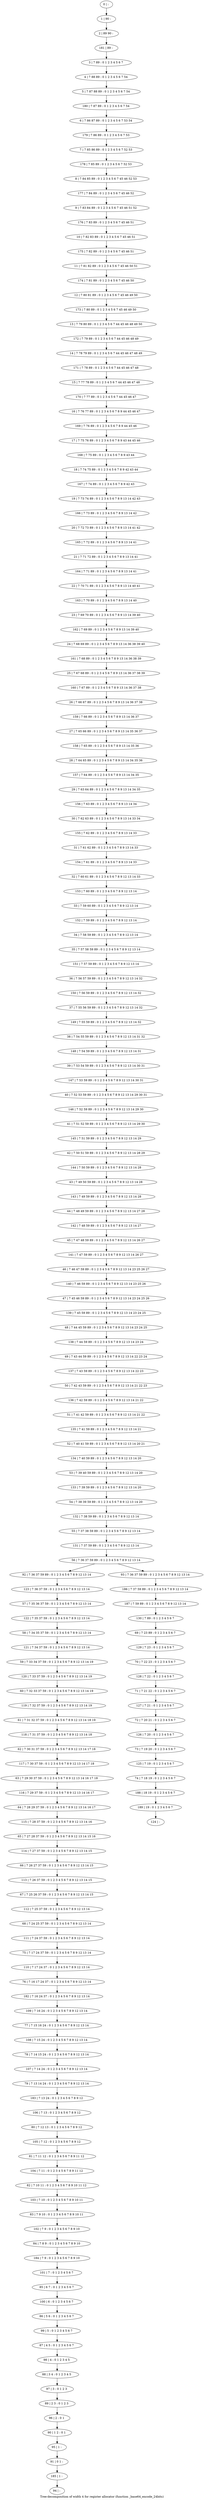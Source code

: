 digraph G {
graph [label="Tree-decomposition of width 4 for register allocator (function _base64_encode_24bits)"]
0[label="0 | : "];
1[label="1 | 90 : "];
2[label="2 | 89 90 : "];
3[label="3 | 7 89 : 0 1 2 3 4 5 6 7 "];
4[label="4 | 7 88 89 : 0 1 2 3 4 5 6 7 54 "];
5[label="5 | 7 87 88 89 : 0 1 2 3 4 5 6 7 54 "];
6[label="6 | 7 86 87 89 : 0 1 2 3 4 5 6 7 53 54 "];
7[label="7 | 7 85 86 89 : 0 1 2 3 4 5 6 7 52 53 "];
8[label="8 | 7 84 85 89 : 0 1 2 3 4 5 6 7 45 46 52 53 "];
9[label="9 | 7 83 84 89 : 0 1 2 3 4 5 6 7 45 46 51 52 "];
10[label="10 | 7 82 83 89 : 0 1 2 3 4 5 6 7 45 46 51 "];
11[label="11 | 7 81 82 89 : 0 1 2 3 4 5 6 7 45 46 50 51 "];
12[label="12 | 7 80 81 89 : 0 1 2 3 4 5 6 7 45 46 49 50 "];
13[label="13 | 7 79 80 89 : 0 1 2 3 4 5 6 7 44 45 46 48 49 50 "];
14[label="14 | 7 78 79 89 : 0 1 2 3 4 5 6 7 44 45 46 47 48 49 "];
15[label="15 | 7 77 78 89 : 0 1 2 3 4 5 6 7 44 45 46 47 48 "];
16[label="16 | 7 76 77 89 : 0 1 2 3 4 5 6 7 8 9 44 45 46 47 "];
17[label="17 | 7 75 76 89 : 0 1 2 3 4 5 6 7 8 9 43 44 45 46 "];
18[label="18 | 7 74 75 89 : 0 1 2 3 4 5 6 7 8 9 42 43 44 "];
19[label="19 | 7 73 74 89 : 0 1 2 3 4 5 6 7 8 9 13 14 42 43 "];
20[label="20 | 7 72 73 89 : 0 1 2 3 4 5 6 7 8 9 13 14 41 42 "];
21[label="21 | 7 71 72 89 : 0 1 2 3 4 5 6 7 8 9 13 14 41 "];
22[label="22 | 7 70 71 89 : 0 1 2 3 4 5 6 7 8 9 13 14 40 41 "];
23[label="23 | 7 69 70 89 : 0 1 2 3 4 5 6 7 8 9 13 14 39 40 "];
24[label="24 | 7 68 69 89 : 0 1 2 3 4 5 6 7 8 9 13 14 36 38 39 40 "];
25[label="25 | 7 67 68 89 : 0 1 2 3 4 5 6 7 8 9 13 14 36 37 38 39 "];
26[label="26 | 7 66 67 89 : 0 1 2 3 4 5 6 7 8 9 13 14 36 37 38 "];
27[label="27 | 7 65 66 89 : 0 1 2 3 4 5 6 7 8 9 13 14 35 36 37 "];
28[label="28 | 7 64 65 89 : 0 1 2 3 4 5 6 7 8 9 13 14 34 35 36 "];
29[label="29 | 7 63 64 89 : 0 1 2 3 4 5 6 7 8 9 13 14 34 35 "];
30[label="30 | 7 62 63 89 : 0 1 2 3 4 5 6 7 8 9 13 14 33 34 "];
31[label="31 | 7 61 62 89 : 0 1 2 3 4 5 6 7 8 9 13 14 33 "];
32[label="32 | 7 60 61 89 : 0 1 2 3 4 5 6 7 8 9 12 13 14 33 "];
33[label="33 | 7 59 60 89 : 0 1 2 3 4 5 6 7 8 9 12 13 14 "];
34[label="34 | 7 58 59 89 : 0 1 2 3 4 5 6 7 8 9 12 13 14 "];
35[label="35 | 7 57 58 59 89 : 0 1 2 3 4 5 6 7 8 9 12 13 14 "];
36[label="36 | 7 56 57 59 89 : 0 1 2 3 4 5 6 7 8 9 12 13 14 32 "];
37[label="37 | 7 55 56 59 89 : 0 1 2 3 4 5 6 7 8 9 12 13 14 32 "];
38[label="38 | 7 54 55 59 89 : 0 1 2 3 4 5 6 7 8 9 12 13 14 31 32 "];
39[label="39 | 7 53 54 59 89 : 0 1 2 3 4 5 6 7 8 9 12 13 14 30 31 "];
40[label="40 | 7 52 53 59 89 : 0 1 2 3 4 5 6 7 8 9 12 13 14 29 30 31 "];
41[label="41 | 7 51 52 59 89 : 0 1 2 3 4 5 6 7 8 9 12 13 14 29 30 "];
42[label="42 | 7 50 51 59 89 : 0 1 2 3 4 5 6 7 8 9 12 13 14 28 29 "];
43[label="43 | 7 49 50 59 89 : 0 1 2 3 4 5 6 7 8 9 12 13 14 28 "];
44[label="44 | 7 48 49 59 89 : 0 1 2 3 4 5 6 7 8 9 12 13 14 27 28 "];
45[label="45 | 7 47 48 59 89 : 0 1 2 3 4 5 6 7 8 9 12 13 14 26 27 "];
46[label="46 | 7 46 47 59 89 : 0 1 2 3 4 5 6 7 8 9 12 13 14 23 25 26 27 "];
47[label="47 | 7 45 46 59 89 : 0 1 2 3 4 5 6 7 8 9 12 13 14 23 24 25 26 "];
48[label="48 | 7 44 45 59 89 : 0 1 2 3 4 5 6 7 8 9 12 13 14 23 24 25 "];
49[label="49 | 7 43 44 59 89 : 0 1 2 3 4 5 6 7 8 9 12 13 14 22 23 24 "];
50[label="50 | 7 42 43 59 89 : 0 1 2 3 4 5 6 7 8 9 12 13 14 21 22 23 "];
51[label="51 | 7 41 42 59 89 : 0 1 2 3 4 5 6 7 8 9 12 13 14 21 22 "];
52[label="52 | 7 40 41 59 89 : 0 1 2 3 4 5 6 7 8 9 12 13 14 20 21 "];
53[label="53 | 7 39 40 59 89 : 0 1 2 3 4 5 6 7 8 9 12 13 14 20 "];
54[label="54 | 7 38 39 59 89 : 0 1 2 3 4 5 6 7 8 9 12 13 14 20 "];
55[label="55 | 7 37 38 59 89 : 0 1 2 3 4 5 6 7 8 9 12 13 14 "];
56[label="56 | 7 36 37 59 89 : 0 1 2 3 4 5 6 7 8 9 12 13 14 "];
57[label="57 | 7 35 36 37 59 : 0 1 2 3 4 5 6 7 8 9 12 13 14 "];
58[label="58 | 7 34 35 37 59 : 0 1 2 3 4 5 6 7 8 9 12 13 14 "];
59[label="59 | 7 33 34 37 59 : 0 1 2 3 4 5 6 7 8 9 12 13 14 19 "];
60[label="60 | 7 32 33 37 59 : 0 1 2 3 4 5 6 7 8 9 12 13 14 19 "];
61[label="61 | 7 31 32 37 59 : 0 1 2 3 4 5 6 7 8 9 12 13 14 18 19 "];
62[label="62 | 7 30 31 37 59 : 0 1 2 3 4 5 6 7 8 9 12 13 14 17 18 "];
63[label="63 | 7 29 30 37 59 : 0 1 2 3 4 5 6 7 8 9 12 13 14 16 17 18 "];
64[label="64 | 7 28 29 37 59 : 0 1 2 3 4 5 6 7 8 9 12 13 14 16 17 "];
65[label="65 | 7 27 28 37 59 : 0 1 2 3 4 5 6 7 8 9 12 13 14 15 16 "];
66[label="66 | 7 26 27 37 59 : 0 1 2 3 4 5 6 7 8 9 12 13 14 15 "];
67[label="67 | 7 25 26 37 59 : 0 1 2 3 4 5 6 7 8 9 12 13 14 15 "];
68[label="68 | 7 24 25 37 59 : 0 1 2 3 4 5 6 7 8 9 12 13 14 "];
69[label="69 | 7 23 89 : 0 1 2 3 4 5 6 7 "];
70[label="70 | 7 22 23 : 0 1 2 3 4 5 6 7 "];
71[label="71 | 7 21 22 : 0 1 2 3 4 5 6 7 "];
72[label="72 | 7 20 21 : 0 1 2 3 4 5 6 7 "];
73[label="73 | 7 19 20 : 0 1 2 3 4 5 6 7 "];
74[label="74 | 7 18 19 : 0 1 2 3 4 5 6 7 "];
75[label="75 | 7 17 24 37 59 : 0 1 2 3 4 5 6 7 8 9 12 13 14 "];
76[label="76 | 7 16 17 24 37 : 0 1 2 3 4 5 6 7 8 9 12 13 14 "];
77[label="77 | 7 15 16 24 : 0 1 2 3 4 5 6 7 8 9 12 13 14 "];
78[label="78 | 7 14 15 24 : 0 1 2 3 4 5 6 7 8 9 12 13 14 "];
79[label="79 | 7 13 14 24 : 0 1 2 3 4 5 6 7 8 9 12 13 14 "];
80[label="80 | 7 12 13 : 0 1 2 3 4 5 6 7 8 9 12 "];
81[label="81 | 7 11 12 : 0 1 2 3 4 5 6 7 8 9 11 12 "];
82[label="82 | 7 10 11 : 0 1 2 3 4 5 6 7 8 9 10 11 12 "];
83[label="83 | 7 9 10 : 0 1 2 3 4 5 6 7 8 9 10 11 "];
84[label="84 | 7 8 9 : 0 1 2 3 4 5 6 7 8 9 10 "];
85[label="85 | 6 7 : 0 1 2 3 4 5 6 7 "];
86[label="86 | 5 6 : 0 1 2 3 4 5 6 7 "];
87[label="87 | 4 5 : 0 1 2 3 4 5 6 7 "];
88[label="88 | 3 4 : 0 1 2 3 4 5 "];
89[label="89 | 2 3 : 0 1 2 3 "];
90[label="90 | 1 2 : 0 1 "];
91[label="91 | 0 1 : "];
92[label="92 | 7 36 37 59 89 : 0 1 2 3 4 5 6 7 8 9 12 13 14 "];
93[label="93 | 7 36 37 59 89 : 0 1 2 3 4 5 6 7 8 9 12 13 14 "];
94[label="94 | : "];
95[label="95 | 1 : "];
96[label="96 | 2 : 0 1 "];
97[label="97 | 3 : 0 1 2 3 "];
98[label="98 | 4 : 0 1 2 3 4 5 "];
99[label="99 | 5 : 0 1 2 3 4 5 6 7 "];
100[label="100 | 6 : 0 1 2 3 4 5 6 7 "];
101[label="101 | 7 : 0 1 2 3 4 5 6 7 "];
102[label="102 | 7 9 : 0 1 2 3 4 5 6 7 8 9 10 "];
103[label="103 | 7 10 : 0 1 2 3 4 5 6 7 8 9 10 11 "];
104[label="104 | 7 11 : 0 1 2 3 4 5 6 7 8 9 11 12 "];
105[label="105 | 7 12 : 0 1 2 3 4 5 6 7 8 9 12 "];
106[label="106 | 7 13 : 0 1 2 3 4 5 6 7 8 9 12 "];
107[label="107 | 7 14 24 : 0 1 2 3 4 5 6 7 8 9 12 13 14 "];
108[label="108 | 7 15 24 : 0 1 2 3 4 5 6 7 8 9 12 13 14 "];
109[label="109 | 7 16 24 : 0 1 2 3 4 5 6 7 8 9 12 13 14 "];
110[label="110 | 7 17 24 37 : 0 1 2 3 4 5 6 7 8 9 12 13 14 "];
111[label="111 | 7 24 37 59 : 0 1 2 3 4 5 6 7 8 9 12 13 14 "];
112[label="112 | 7 25 37 59 : 0 1 2 3 4 5 6 7 8 9 12 13 14 "];
113[label="113 | 7 26 37 59 : 0 1 2 3 4 5 6 7 8 9 12 13 14 15 "];
114[label="114 | 7 27 37 59 : 0 1 2 3 4 5 6 7 8 9 12 13 14 15 "];
115[label="115 | 7 28 37 59 : 0 1 2 3 4 5 6 7 8 9 12 13 14 16 "];
116[label="116 | 7 29 37 59 : 0 1 2 3 4 5 6 7 8 9 12 13 14 16 17 "];
117[label="117 | 7 30 37 59 : 0 1 2 3 4 5 6 7 8 9 12 13 14 17 18 "];
118[label="118 | 7 31 37 59 : 0 1 2 3 4 5 6 7 8 9 12 13 14 18 "];
119[label="119 | 7 32 37 59 : 0 1 2 3 4 5 6 7 8 9 12 13 14 19 "];
120[label="120 | 7 33 37 59 : 0 1 2 3 4 5 6 7 8 9 12 13 14 19 "];
121[label="121 | 7 34 37 59 : 0 1 2 3 4 5 6 7 8 9 12 13 14 "];
122[label="122 | 7 35 37 59 : 0 1 2 3 4 5 6 7 8 9 12 13 14 "];
123[label="123 | 7 36 37 59 : 0 1 2 3 4 5 6 7 8 9 12 13 14 "];
124[label="124 | : "];
125[label="125 | 7 19 : 0 1 2 3 4 5 6 7 "];
126[label="126 | 7 20 : 0 1 2 3 4 5 6 7 "];
127[label="127 | 7 21 : 0 1 2 3 4 5 6 7 "];
128[label="128 | 7 22 : 0 1 2 3 4 5 6 7 "];
129[label="129 | 7 23 : 0 1 2 3 4 5 6 7 "];
130[label="130 | 7 89 : 0 1 2 3 4 5 6 7 "];
131[label="131 | 7 37 59 89 : 0 1 2 3 4 5 6 7 8 9 12 13 14 "];
132[label="132 | 7 38 59 89 : 0 1 2 3 4 5 6 7 8 9 12 13 14 "];
133[label="133 | 7 39 59 89 : 0 1 2 3 4 5 6 7 8 9 12 13 14 20 "];
134[label="134 | 7 40 59 89 : 0 1 2 3 4 5 6 7 8 9 12 13 14 20 "];
135[label="135 | 7 41 59 89 : 0 1 2 3 4 5 6 7 8 9 12 13 14 21 "];
136[label="136 | 7 42 59 89 : 0 1 2 3 4 5 6 7 8 9 12 13 14 21 22 "];
137[label="137 | 7 43 59 89 : 0 1 2 3 4 5 6 7 8 9 12 13 14 22 23 "];
138[label="138 | 7 44 59 89 : 0 1 2 3 4 5 6 7 8 9 12 13 14 23 24 "];
139[label="139 | 7 45 59 89 : 0 1 2 3 4 5 6 7 8 9 12 13 14 23 24 25 "];
140[label="140 | 7 46 59 89 : 0 1 2 3 4 5 6 7 8 9 12 13 14 23 25 26 "];
141[label="141 | 7 47 59 89 : 0 1 2 3 4 5 6 7 8 9 12 13 14 26 27 "];
142[label="142 | 7 48 59 89 : 0 1 2 3 4 5 6 7 8 9 12 13 14 27 "];
143[label="143 | 7 49 59 89 : 0 1 2 3 4 5 6 7 8 9 12 13 14 28 "];
144[label="144 | 7 50 59 89 : 0 1 2 3 4 5 6 7 8 9 12 13 14 28 "];
145[label="145 | 7 51 59 89 : 0 1 2 3 4 5 6 7 8 9 12 13 14 29 "];
146[label="146 | 7 52 59 89 : 0 1 2 3 4 5 6 7 8 9 12 13 14 29 30 "];
147[label="147 | 7 53 59 89 : 0 1 2 3 4 5 6 7 8 9 12 13 14 30 31 "];
148[label="148 | 7 54 59 89 : 0 1 2 3 4 5 6 7 8 9 12 13 14 31 "];
149[label="149 | 7 55 59 89 : 0 1 2 3 4 5 6 7 8 9 12 13 14 32 "];
150[label="150 | 7 56 59 89 : 0 1 2 3 4 5 6 7 8 9 12 13 14 32 "];
151[label="151 | 7 57 59 89 : 0 1 2 3 4 5 6 7 8 9 12 13 14 "];
152[label="152 | 7 59 89 : 0 1 2 3 4 5 6 7 8 9 12 13 14 "];
153[label="153 | 7 60 89 : 0 1 2 3 4 5 6 7 8 9 12 13 14 "];
154[label="154 | 7 61 89 : 0 1 2 3 4 5 6 7 8 9 13 14 33 "];
155[label="155 | 7 62 89 : 0 1 2 3 4 5 6 7 8 9 13 14 33 "];
156[label="156 | 7 63 89 : 0 1 2 3 4 5 6 7 8 9 13 14 34 "];
157[label="157 | 7 64 89 : 0 1 2 3 4 5 6 7 8 9 13 14 34 35 "];
158[label="158 | 7 65 89 : 0 1 2 3 4 5 6 7 8 9 13 14 35 36 "];
159[label="159 | 7 66 89 : 0 1 2 3 4 5 6 7 8 9 13 14 36 37 "];
160[label="160 | 7 67 89 : 0 1 2 3 4 5 6 7 8 9 13 14 36 37 38 "];
161[label="161 | 7 68 89 : 0 1 2 3 4 5 6 7 8 9 13 14 36 38 39 "];
162[label="162 | 7 69 89 : 0 1 2 3 4 5 6 7 8 9 13 14 39 40 "];
163[label="163 | 7 70 89 : 0 1 2 3 4 5 6 7 8 9 13 14 40 "];
164[label="164 | 7 71 89 : 0 1 2 3 4 5 6 7 8 9 13 14 41 "];
165[label="165 | 7 72 89 : 0 1 2 3 4 5 6 7 8 9 13 14 41 "];
166[label="166 | 7 73 89 : 0 1 2 3 4 5 6 7 8 9 13 14 42 "];
167[label="167 | 7 74 89 : 0 1 2 3 4 5 6 7 8 9 42 43 "];
168[label="168 | 7 75 89 : 0 1 2 3 4 5 6 7 8 9 43 44 "];
169[label="169 | 7 76 89 : 0 1 2 3 4 5 6 7 8 9 44 45 46 "];
170[label="170 | 7 77 89 : 0 1 2 3 4 5 6 7 44 45 46 47 "];
171[label="171 | 7 78 89 : 0 1 2 3 4 5 6 7 44 45 46 47 48 "];
172[label="172 | 7 79 89 : 0 1 2 3 4 5 6 7 44 45 46 48 49 "];
173[label="173 | 7 80 89 : 0 1 2 3 4 5 6 7 45 46 49 50 "];
174[label="174 | 7 81 89 : 0 1 2 3 4 5 6 7 45 46 50 "];
175[label="175 | 7 82 89 : 0 1 2 3 4 5 6 7 45 46 51 "];
176[label="176 | 7 83 89 : 0 1 2 3 4 5 6 7 45 46 51 "];
177[label="177 | 7 84 89 : 0 1 2 3 4 5 6 7 45 46 52 "];
178[label="178 | 7 85 89 : 0 1 2 3 4 5 6 7 52 53 "];
179[label="179 | 7 86 89 : 0 1 2 3 4 5 6 7 53 "];
180[label="180 | 7 87 89 : 0 1 2 3 4 5 6 7 54 "];
181[label="181 | 89 : "];
182[label="182 | 7 16 24 37 : 0 1 2 3 4 5 6 7 8 9 12 13 14 "];
183[label="183 | 7 13 24 : 0 1 2 3 4 5 6 7 8 9 12 "];
184[label="184 | 7 9 : 0 1 2 3 4 5 6 7 8 9 10 "];
185[label="185 | 1 : "];
186[label="186 | 7 37 59 89 : 0 1 2 3 4 5 6 7 8 9 12 13 14 "];
187[label="187 | 7 59 89 : 0 1 2 3 4 5 6 7 8 9 12 13 14 "];
188[label="188 | 18 19 : 0 1 2 3 4 5 6 7 "];
189[label="189 | 19 : 0 1 2 3 4 5 6 7 "];
0->1 ;
1->2 ;
3->4 ;
4->5 ;
34->35 ;
56->92 ;
56->93 ;
95->91 ;
90->95 ;
96->90 ;
89->96 ;
97->89 ;
88->97 ;
98->88 ;
87->98 ;
99->87 ;
86->99 ;
100->86 ;
85->100 ;
101->85 ;
102->84 ;
83->102 ;
103->83 ;
82->103 ;
104->82 ;
81->104 ;
105->81 ;
80->105 ;
106->80 ;
107->79 ;
78->107 ;
108->78 ;
77->108 ;
109->77 ;
110->76 ;
75->110 ;
111->75 ;
68->111 ;
112->68 ;
67->112 ;
113->67 ;
66->113 ;
114->66 ;
65->114 ;
115->65 ;
64->115 ;
116->64 ;
63->116 ;
117->63 ;
62->117 ;
118->62 ;
61->118 ;
119->61 ;
60->119 ;
120->60 ;
59->120 ;
121->59 ;
58->121 ;
122->58 ;
57->122 ;
123->57 ;
92->123 ;
125->74 ;
73->125 ;
126->73 ;
72->126 ;
127->72 ;
71->127 ;
128->71 ;
70->128 ;
129->70 ;
69->129 ;
130->69 ;
131->56 ;
55->131 ;
132->55 ;
54->132 ;
133->54 ;
53->133 ;
134->53 ;
52->134 ;
135->52 ;
51->135 ;
136->51 ;
50->136 ;
137->50 ;
49->137 ;
138->49 ;
48->138 ;
139->48 ;
47->139 ;
140->47 ;
46->140 ;
141->46 ;
45->141 ;
142->45 ;
44->142 ;
143->44 ;
43->143 ;
144->43 ;
42->144 ;
145->42 ;
41->145 ;
146->41 ;
40->146 ;
147->40 ;
39->147 ;
148->39 ;
38->148 ;
149->38 ;
37->149 ;
150->37 ;
36->150 ;
151->36 ;
35->151 ;
152->34 ;
33->152 ;
153->33 ;
32->153 ;
154->32 ;
31->154 ;
155->31 ;
30->155 ;
156->30 ;
29->156 ;
157->29 ;
28->157 ;
158->28 ;
27->158 ;
159->27 ;
26->159 ;
160->26 ;
25->160 ;
161->25 ;
24->161 ;
162->24 ;
23->162 ;
163->23 ;
22->163 ;
164->22 ;
21->164 ;
165->21 ;
20->165 ;
166->20 ;
19->166 ;
167->19 ;
18->167 ;
168->18 ;
17->168 ;
169->17 ;
16->169 ;
170->16 ;
15->170 ;
171->15 ;
14->171 ;
172->14 ;
13->172 ;
173->13 ;
12->173 ;
174->12 ;
11->174 ;
175->11 ;
10->175 ;
176->10 ;
9->176 ;
177->9 ;
8->177 ;
178->8 ;
7->178 ;
179->7 ;
6->179 ;
180->6 ;
5->180 ;
181->3 ;
2->181 ;
182->109 ;
76->182 ;
183->106 ;
79->183 ;
184->101 ;
84->184 ;
185->94 ;
91->185 ;
93->186 ;
187->130 ;
186->187 ;
74->188 ;
189->124 ;
188->189 ;
}

